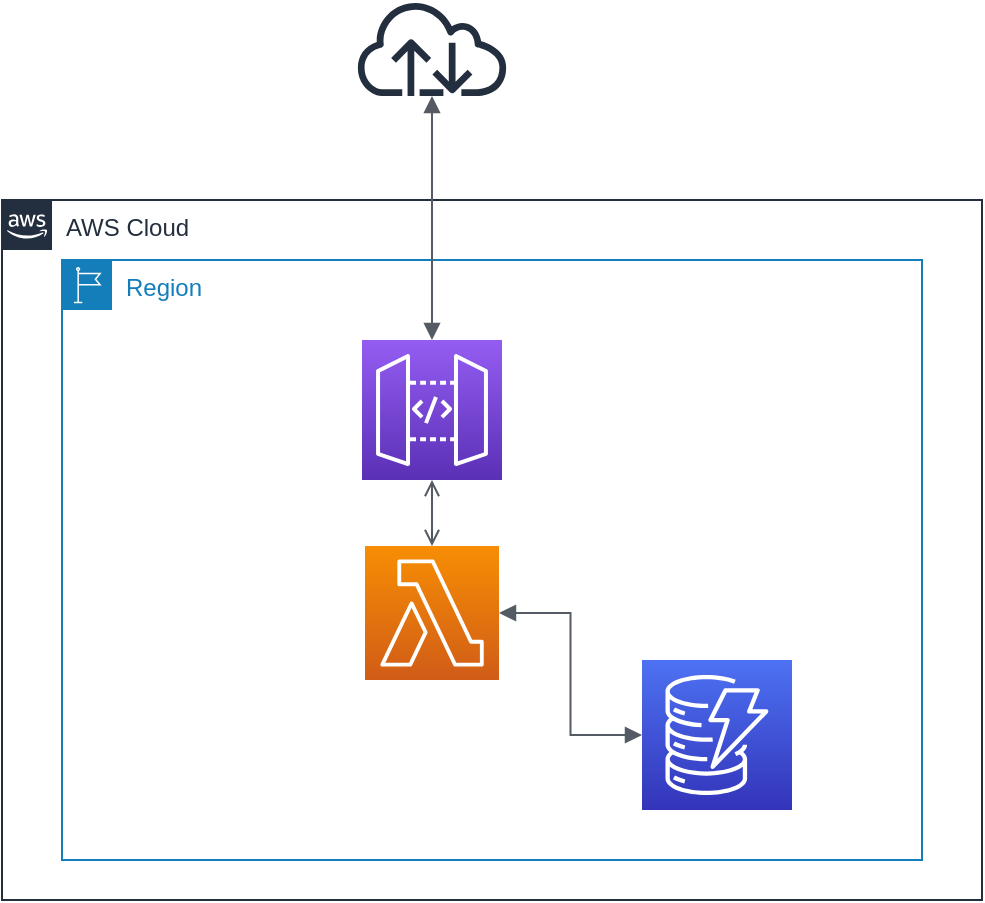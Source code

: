 <mxfile version="12.9.8" type="github"><diagram id="Ht1M8jgEwFfnCIfOTk4-" name="Page-1"><mxGraphModel dx="1662" dy="713" grid="1" gridSize="10" guides="1" tooltips="1" connect="1" arrows="1" fold="1" page="1" pageScale="1" pageWidth="1169" pageHeight="827" math="0" shadow="0"><root><mxCell id="0"/><mxCell id="1" parent="0"/><mxCell id="Z4ZkPCVqmLbm8XM8GsEK-1" value="AWS Cloud" style="points=[[0,0],[0.25,0],[0.5,0],[0.75,0],[1,0],[1,0.25],[1,0.5],[1,0.75],[1,1],[0.75,1],[0.5,1],[0.25,1],[0,1],[0,0.75],[0,0.5],[0,0.25]];outlineConnect=0;gradientColor=none;html=1;whiteSpace=wrap;fontSize=12;fontStyle=0;shape=mxgraph.aws4.group;grIcon=mxgraph.aws4.group_aws_cloud_alt;strokeColor=#232F3E;fillColor=none;verticalAlign=top;align=left;spacingLeft=30;fontColor=#232F3E;dashed=0;" vertex="1" parent="1"><mxGeometry x="160" y="150" width="490" height="350" as="geometry"/></mxCell><mxCell id="Z4ZkPCVqmLbm8XM8GsEK-2" value="Region" style="points=[[0,0],[0.25,0],[0.5,0],[0.75,0],[1,0],[1,0.25],[1,0.5],[1,0.75],[1,1],[0.75,1],[0.5,1],[0.25,1],[0,1],[0,0.75],[0,0.5],[0,0.25]];outlineConnect=0;gradientColor=none;html=1;whiteSpace=wrap;fontSize=12;fontStyle=0;shape=mxgraph.aws4.group;grIcon=mxgraph.aws4.group_region;strokeColor=#147EBA;fillColor=none;verticalAlign=top;align=left;spacingLeft=30;fontColor=#147EBA;dashed=0;" vertex="1" parent="1"><mxGeometry x="190" y="180" width="430" height="300" as="geometry"/></mxCell><mxCell id="Z4ZkPCVqmLbm8XM8GsEK-3" value="" style="outlineConnect=0;fontColor=#232F3E;gradientColor=none;fillColor=#232F3E;strokeColor=none;dashed=0;verticalLabelPosition=bottom;verticalAlign=top;align=center;html=1;fontSize=12;fontStyle=0;aspect=fixed;pointerEvents=1;shape=mxgraph.aws4.internet;" vertex="1" parent="1"><mxGeometry x="336" y="50" width="78" height="48" as="geometry"/></mxCell><mxCell id="Z4ZkPCVqmLbm8XM8GsEK-4" value="" style="outlineConnect=0;fontColor=#232F3E;gradientColor=#945DF2;gradientDirection=north;fillColor=#5A30B5;strokeColor=#ffffff;dashed=0;verticalLabelPosition=bottom;verticalAlign=top;align=center;html=1;fontSize=12;fontStyle=0;aspect=fixed;shape=mxgraph.aws4.resourceIcon;resIcon=mxgraph.aws4.api_gateway;" vertex="1" parent="1"><mxGeometry x="340" y="220" width="70" height="70" as="geometry"/></mxCell><mxCell id="Z4ZkPCVqmLbm8XM8GsEK-5" value="" style="outlineConnect=0;fontColor=#232F3E;gradientColor=#4D72F3;gradientDirection=north;fillColor=#3334B9;strokeColor=#ffffff;dashed=0;verticalLabelPosition=bottom;verticalAlign=top;align=center;html=1;fontSize=12;fontStyle=0;aspect=fixed;shape=mxgraph.aws4.resourceIcon;resIcon=mxgraph.aws4.dynamodb;" vertex="1" parent="1"><mxGeometry x="480" y="380" width="75" height="75" as="geometry"/></mxCell><mxCell id="Z4ZkPCVqmLbm8XM8GsEK-6" value="" style="outlineConnect=0;fontColor=#232F3E;gradientColor=#F78E04;gradientDirection=north;fillColor=#D05C17;strokeColor=#ffffff;dashed=0;verticalLabelPosition=bottom;verticalAlign=top;align=center;html=1;fontSize=12;fontStyle=0;aspect=fixed;shape=mxgraph.aws4.resourceIcon;resIcon=mxgraph.aws4.lambda;" vertex="1" parent="1"><mxGeometry x="341.5" y="323" width="67" height="67" as="geometry"/></mxCell><mxCell id="Z4ZkPCVqmLbm8XM8GsEK-10" value="" style="edgeStyle=orthogonalEdgeStyle;html=1;endArrow=open;elbow=vertical;startArrow=open;startFill=0;endFill=0;strokeColor=#545B64;rounded=0;" edge="1" parent="1" source="Z4ZkPCVqmLbm8XM8GsEK-4" target="Z4ZkPCVqmLbm8XM8GsEK-6"><mxGeometry width="100" relative="1" as="geometry"><mxPoint x="530" y="110" as="sourcePoint"/><mxPoint x="630" y="110" as="targetPoint"/></mxGeometry></mxCell><mxCell id="Z4ZkPCVqmLbm8XM8GsEK-11" value="" style="edgeStyle=orthogonalEdgeStyle;html=1;endArrow=block;elbow=vertical;startArrow=block;startFill=1;endFill=1;strokeColor=#545B64;rounded=0;" edge="1" parent="1" source="Z4ZkPCVqmLbm8XM8GsEK-6" target="Z4ZkPCVqmLbm8XM8GsEK-5"><mxGeometry width="100" relative="1" as="geometry"><mxPoint x="860" y="270" as="sourcePoint"/><mxPoint x="960" y="270" as="targetPoint"/></mxGeometry></mxCell><mxCell id="Z4ZkPCVqmLbm8XM8GsEK-12" value="" style="edgeStyle=orthogonalEdgeStyle;html=1;endArrow=block;elbow=vertical;startArrow=block;startFill=1;endFill=1;strokeColor=#545B64;rounded=0;" edge="1" parent="1" source="Z4ZkPCVqmLbm8XM8GsEK-3" target="Z4ZkPCVqmLbm8XM8GsEK-4"><mxGeometry width="100" relative="1" as="geometry"><mxPoint x="550" y="70" as="sourcePoint"/><mxPoint x="650" y="70" as="targetPoint"/></mxGeometry></mxCell></root></mxGraphModel></diagram></mxfile>